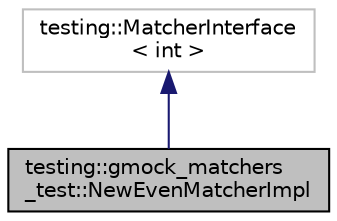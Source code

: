 digraph "testing::gmock_matchers_test::NewEvenMatcherImpl"
{
  edge [fontname="Helvetica",fontsize="10",labelfontname="Helvetica",labelfontsize="10"];
  node [fontname="Helvetica",fontsize="10",shape=record];
  Node2 [label="testing::gmock_matchers\l_test::NewEvenMatcherImpl",height=0.2,width=0.4,color="black", fillcolor="grey75", style="filled", fontcolor="black"];
  Node3 -> Node2 [dir="back",color="midnightblue",fontsize="10",style="solid"];
  Node3 [label="testing::MatcherInterface\l\< int \>",height=0.2,width=0.4,color="grey75", fillcolor="white", style="filled"];
}
